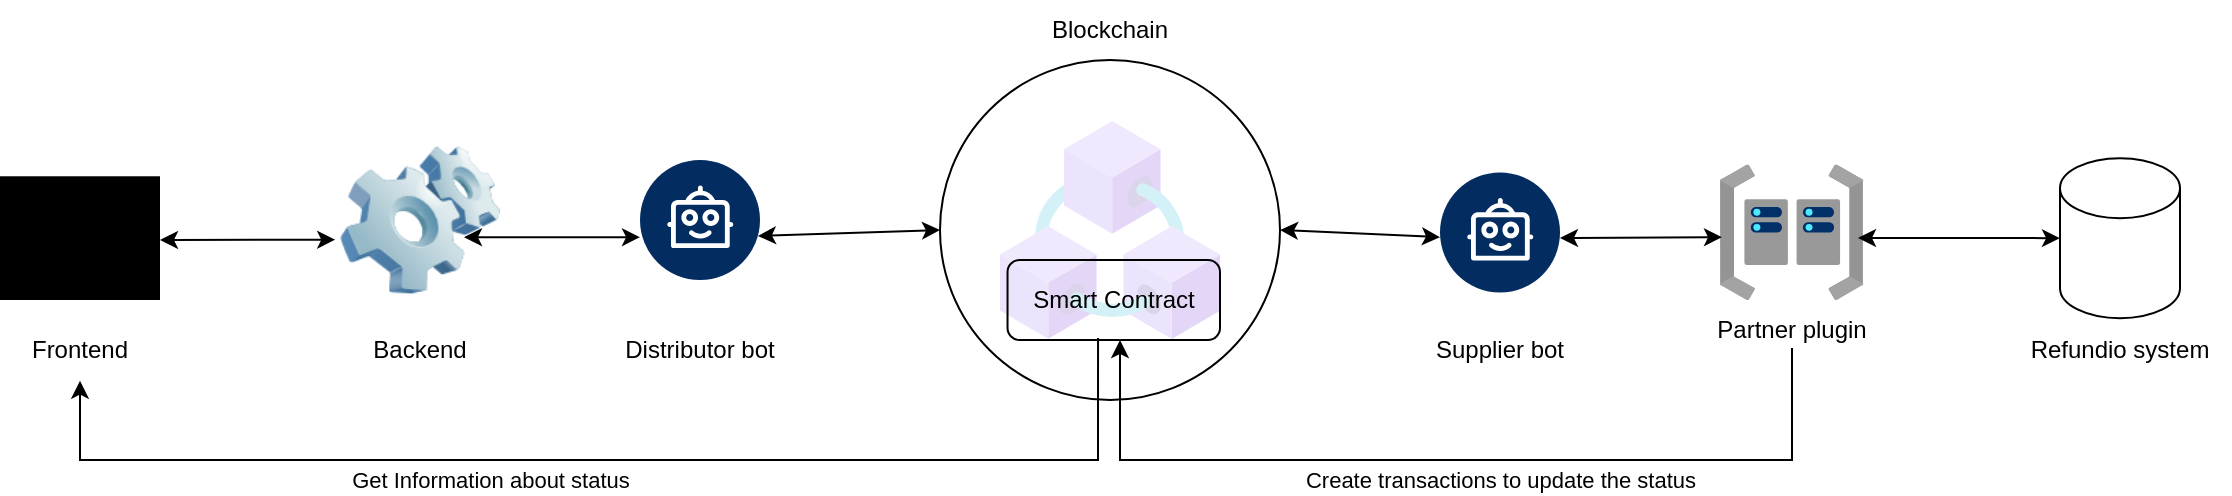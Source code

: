 <mxfile version="26.3.0">
  <diagram name="Page-1" id="kgaBaPe76sBEVroz4w2P">
    <mxGraphModel dx="2412" dy="996" grid="1" gridSize="10" guides="1" tooltips="1" connect="1" arrows="1" fold="1" page="1" pageScale="1" pageWidth="850" pageHeight="1100" math="0" shadow="0">
      <root>
        <mxCell id="0" />
        <mxCell id="1" parent="0" />
        <mxCell id="X2w9r1x2phOs_sw5t1I6-3" value="" style="ellipse;whiteSpace=wrap;html=1;aspect=fixed;" vertex="1" parent="1">
          <mxGeometry x="310.0" y="80" width="170" height="170" as="geometry" />
        </mxCell>
        <mxCell id="1lPbTOZ_Uf3YX76tQ-uF-8" value="" style="sketch=0;verticalLabelPosition=bottom;sketch=0;aspect=fixed;html=1;verticalAlign=top;strokeColor=none;fillColor=#000000;align=center;outlineConnect=0;pointerEvents=1;shape=mxgraph.citrix2.desktop;" parent="1" vertex="1">
          <mxGeometry x="-160" y="138.14" width="80" height="61.86" as="geometry" />
        </mxCell>
        <mxCell id="1lPbTOZ_Uf3YX76tQ-uF-9" value="Frontend" style="text;html=1;align=center;verticalAlign=middle;whiteSpace=wrap;rounded=0;" parent="1" vertex="1">
          <mxGeometry x="-150" y="210.33" width="60" height="30" as="geometry" />
        </mxCell>
        <mxCell id="1lPbTOZ_Uf3YX76tQ-uF-11" value="" style="image;html=1;image=img/lib/clip_art/computers/Software_128x128.png" parent="1" vertex="1">
          <mxGeometry x="10" y="120.0" width="80" height="80" as="geometry" />
        </mxCell>
        <mxCell id="1lPbTOZ_Uf3YX76tQ-uF-12" value="Backend" style="text;html=1;align=center;verticalAlign=middle;whiteSpace=wrap;rounded=0;" parent="1" vertex="1">
          <mxGeometry x="15" y="210.33" width="70" height="30" as="geometry" />
        </mxCell>
        <mxCell id="1lPbTOZ_Uf3YX76tQ-uF-13" value="" style="verticalLabelPosition=bottom;aspect=fixed;html=1;shape=mxgraph.salesforce.bots2;" parent="1" vertex="1">
          <mxGeometry x="160" y="130" width="60" height="60" as="geometry" />
        </mxCell>
        <mxCell id="1lPbTOZ_Uf3YX76tQ-uF-16" value="&lt;br&gt;Distributor bot&lt;div&gt;&lt;br&gt;&lt;/div&gt;" style="text;html=1;align=center;verticalAlign=middle;whiteSpace=wrap;rounded=0;" parent="1" vertex="1">
          <mxGeometry x="135" y="210.33" width="110" height="30" as="geometry" />
        </mxCell>
        <mxCell id="1lPbTOZ_Uf3YX76tQ-uF-19" value="" style="image;aspect=fixed;html=1;points=[];align=center;fontSize=12;image=img/lib/azure2/blockchain/Azure_Blockchain_Service.svg;opacity=20;" parent="1" vertex="1">
          <mxGeometry x="340.0" y="110" width="110" height="110" as="geometry" />
        </mxCell>
        <mxCell id="1lPbTOZ_Uf3YX76tQ-uF-22" value="Blockchain" style="text;html=1;align=center;verticalAlign=middle;whiteSpace=wrap;rounded=0;" parent="1" vertex="1">
          <mxGeometry x="360.0" y="50" width="70" height="30" as="geometry" />
        </mxCell>
        <mxCell id="1lPbTOZ_Uf3YX76tQ-uF-24" value="" style="verticalLabelPosition=bottom;aspect=fixed;html=1;shape=mxgraph.salesforce.bots2;" parent="1" vertex="1">
          <mxGeometry x="560" y="136.23" width="60" height="60" as="geometry" />
        </mxCell>
        <mxCell id="1lPbTOZ_Uf3YX76tQ-uF-25" value="&lt;br&gt;Supplier bot&lt;div&gt;&lt;br&gt;&lt;/div&gt;" style="text;html=1;align=center;verticalAlign=middle;whiteSpace=wrap;rounded=0;" parent="1" vertex="1">
          <mxGeometry x="535" y="210.33" width="110" height="30" as="geometry" />
        </mxCell>
        <mxCell id="1lPbTOZ_Uf3YX76tQ-uF-26" value="" style="image;aspect=fixed;html=1;points=[];align=center;fontSize=12;image=img/lib/azure2/networking/Proximity_Placement_Groups.svg;" parent="1" vertex="1">
          <mxGeometry x="700" y="132.23" width="71.76" height="67.77" as="geometry" />
        </mxCell>
        <mxCell id="1lPbTOZ_Uf3YX76tQ-uF-27" value="&lt;br&gt;&lt;div&gt;Partner plugin&lt;/div&gt;&lt;div&gt;&lt;br&gt;&lt;/div&gt;" style="text;html=1;align=center;verticalAlign=middle;whiteSpace=wrap;rounded=0;" parent="1" vertex="1">
          <mxGeometry x="680.88" y="200" width="110" height="30" as="geometry" />
        </mxCell>
        <mxCell id="1lPbTOZ_Uf3YX76tQ-uF-28" value="" style="endArrow=classic;startArrow=classic;html=1;rounded=0;entryX=-0.03;entryY=0.623;entryDx=0;entryDy=0;entryPerimeter=0;" parent="1" target="1lPbTOZ_Uf3YX76tQ-uF-11" edge="1">
          <mxGeometry width="50" height="50" relative="1" as="geometry">
            <mxPoint x="-80" y="170" as="sourcePoint" />
            <mxPoint x="-30" y="120" as="targetPoint" />
          </mxGeometry>
        </mxCell>
        <mxCell id="1lPbTOZ_Uf3YX76tQ-uF-29" value="" style="endArrow=classic;startArrow=classic;html=1;rounded=0;entryX=-0.03;entryY=0.623;entryDx=0;entryDy=0;entryPerimeter=0;" parent="1" edge="1">
          <mxGeometry width="50" height="50" relative="1" as="geometry">
            <mxPoint x="72" y="168.57" as="sourcePoint" />
            <mxPoint x="160" y="168.57" as="targetPoint" />
          </mxGeometry>
        </mxCell>
        <mxCell id="1lPbTOZ_Uf3YX76tQ-uF-30" value="" style="endArrow=classic;startArrow=classic;html=1;rounded=0;entryX=0;entryY=0.5;entryDx=0;entryDy=0;exitX=0.983;exitY=0.633;exitDx=0;exitDy=0;exitPerimeter=0;" parent="1" target="X2w9r1x2phOs_sw5t1I6-3" edge="1" source="1lPbTOZ_Uf3YX76tQ-uF-13">
          <mxGeometry width="50" height="50" relative="1" as="geometry">
            <mxPoint x="220" y="170" as="sourcePoint" />
            <mxPoint x="294.08" y="235.98" as="targetPoint" />
          </mxGeometry>
        </mxCell>
        <mxCell id="1lPbTOZ_Uf3YX76tQ-uF-31" value="" style="endArrow=classic;startArrow=classic;html=1;rounded=0;entryX=0.011;entryY=0.687;entryDx=0;entryDy=0;entryPerimeter=0;exitX=1;exitY=0.5;exitDx=0;exitDy=0;" parent="1" edge="1" source="X2w9r1x2phOs_sw5t1I6-3">
          <mxGeometry width="50" height="50" relative="1" as="geometry">
            <mxPoint x="490" y="230" as="sourcePoint" />
            <mxPoint x="560" y="168.57" as="targetPoint" />
          </mxGeometry>
        </mxCell>
        <mxCell id="1lPbTOZ_Uf3YX76tQ-uF-33" value="" style="endArrow=classic;startArrow=classic;html=1;rounded=0;entryX=0.011;entryY=0.687;entryDx=0;entryDy=0;entryPerimeter=0;" parent="1" edge="1">
          <mxGeometry width="50" height="50" relative="1" as="geometry">
            <mxPoint x="620" y="169" as="sourcePoint" />
            <mxPoint x="701" y="168.57" as="targetPoint" />
          </mxGeometry>
        </mxCell>
        <mxCell id="1lPbTOZ_Uf3YX76tQ-uF-38" value="" style="shape=cylinder3;whiteSpace=wrap;html=1;boundedLbl=1;backgroundOutline=1;size=15;" parent="1" vertex="1">
          <mxGeometry x="870" y="129.07" width="60" height="80" as="geometry" />
        </mxCell>
        <mxCell id="1lPbTOZ_Uf3YX76tQ-uF-39" value="&lt;div&gt;Refundio system&lt;/div&gt;" style="text;html=1;align=center;verticalAlign=middle;whiteSpace=wrap;rounded=0;" parent="1" vertex="1">
          <mxGeometry x="845" y="210.33" width="110" height="30" as="geometry" />
        </mxCell>
        <mxCell id="1lPbTOZ_Uf3YX76tQ-uF-40" value="" style="endArrow=classic;startArrow=classic;html=1;rounded=0;entryX=0;entryY=0.5;entryDx=0;entryDy=0;entryPerimeter=0;" parent="1" target="1lPbTOZ_Uf3YX76tQ-uF-38" edge="1">
          <mxGeometry width="50" height="50" relative="1" as="geometry">
            <mxPoint x="769" y="169" as="sourcePoint" />
            <mxPoint x="850" y="168.57" as="targetPoint" />
          </mxGeometry>
        </mxCell>
        <mxCell id="X2w9r1x2phOs_sw5t1I6-2" value="Smart Contract" style="rounded=1;whiteSpace=wrap;html=1;fillColor=none;" vertex="1" parent="1">
          <mxGeometry x="343.77" y="180" width="106.23" height="40" as="geometry" />
        </mxCell>
        <mxCell id="X2w9r1x2phOs_sw5t1I6-6" style="edgeStyle=orthogonalEdgeStyle;rounded=0;orthogonalLoop=1;jettySize=auto;html=1;" edge="1" parent="1">
          <mxGeometry relative="1" as="geometry">
            <mxPoint x="736" y="224" as="sourcePoint" />
            <mxPoint x="400" y="220" as="targetPoint" />
            <Array as="points">
              <mxPoint x="736" y="280" />
              <mxPoint x="400" y="280" />
            </Array>
          </mxGeometry>
        </mxCell>
        <mxCell id="X2w9r1x2phOs_sw5t1I6-8" value="Create transactions to update the status" style="edgeLabel;html=1;align=center;verticalAlign=middle;resizable=0;points=[];" vertex="1" connectable="0" parent="X2w9r1x2phOs_sw5t1I6-6">
          <mxGeometry x="-0.221" y="2" relative="1" as="geometry">
            <mxPoint x="-26" y="8" as="offset" />
          </mxGeometry>
        </mxCell>
        <mxCell id="X2w9r1x2phOs_sw5t1I6-11" style="edgeStyle=orthogonalEdgeStyle;rounded=0;orthogonalLoop=1;jettySize=auto;html=1;entryX=0.5;entryY=1;entryDx=0;entryDy=0;exitX=0.426;exitY=0.975;exitDx=0;exitDy=0;exitPerimeter=0;" edge="1" parent="1" source="X2w9r1x2phOs_sw5t1I6-2" target="1lPbTOZ_Uf3YX76tQ-uF-9">
          <mxGeometry relative="1" as="geometry">
            <Array as="points">
              <mxPoint x="389" y="280" />
              <mxPoint x="-120" y="280" />
            </Array>
          </mxGeometry>
        </mxCell>
        <mxCell id="X2w9r1x2phOs_sw5t1I6-12" value="Get Information about status" style="edgeLabel;html=1;align=center;verticalAlign=middle;resizable=0;points=[];" vertex="1" connectable="0" parent="X2w9r1x2phOs_sw5t1I6-11">
          <mxGeometry x="0.21" y="-1" relative="1" as="geometry">
            <mxPoint x="4" y="11" as="offset" />
          </mxGeometry>
        </mxCell>
      </root>
    </mxGraphModel>
  </diagram>
</mxfile>
